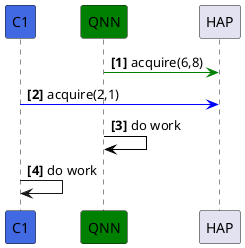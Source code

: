 @startuml

autonumber "<b>[#]"

participant "C1"   as cv #royalblue
participant "QNN"  as qnn #green
participant "HAP"  as hap 

qnn -[#green]> hap: acquire(6,8)
cv -[#blue]> hap: acquire(2,1)

qnn -[#black]> qnn: do work
cv -> cv: do work

@enduml

